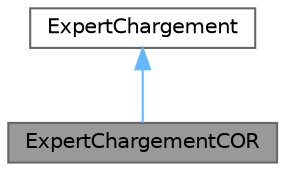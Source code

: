digraph "ExpertChargementCOR"
{
 // LATEX_PDF_SIZE
  bgcolor="transparent";
  edge [fontname=Helvetica,fontsize=10,labelfontname=Helvetica,labelfontsize=10];
  node [fontname=Helvetica,fontsize=10,shape=box,height=0.2,width=0.4];
  Node1 [label="ExpertChargementCOR",height=0.2,width=0.4,color="gray40", fillcolor="grey60", style="filled", fontcolor="black",tooltip="Classe ExpertChargementCOR."];
  Node2 -> Node1 [dir="back",color="steelblue1",style="solid"];
  Node2 [label="ExpertChargement",height=0.2,width=0.4,color="gray40", fillcolor="white", style="filled",URL="$class_expert_chargement.html",tooltip="Classe abstraite qui sert à résoudre le problème de la ligne lue."];
}
